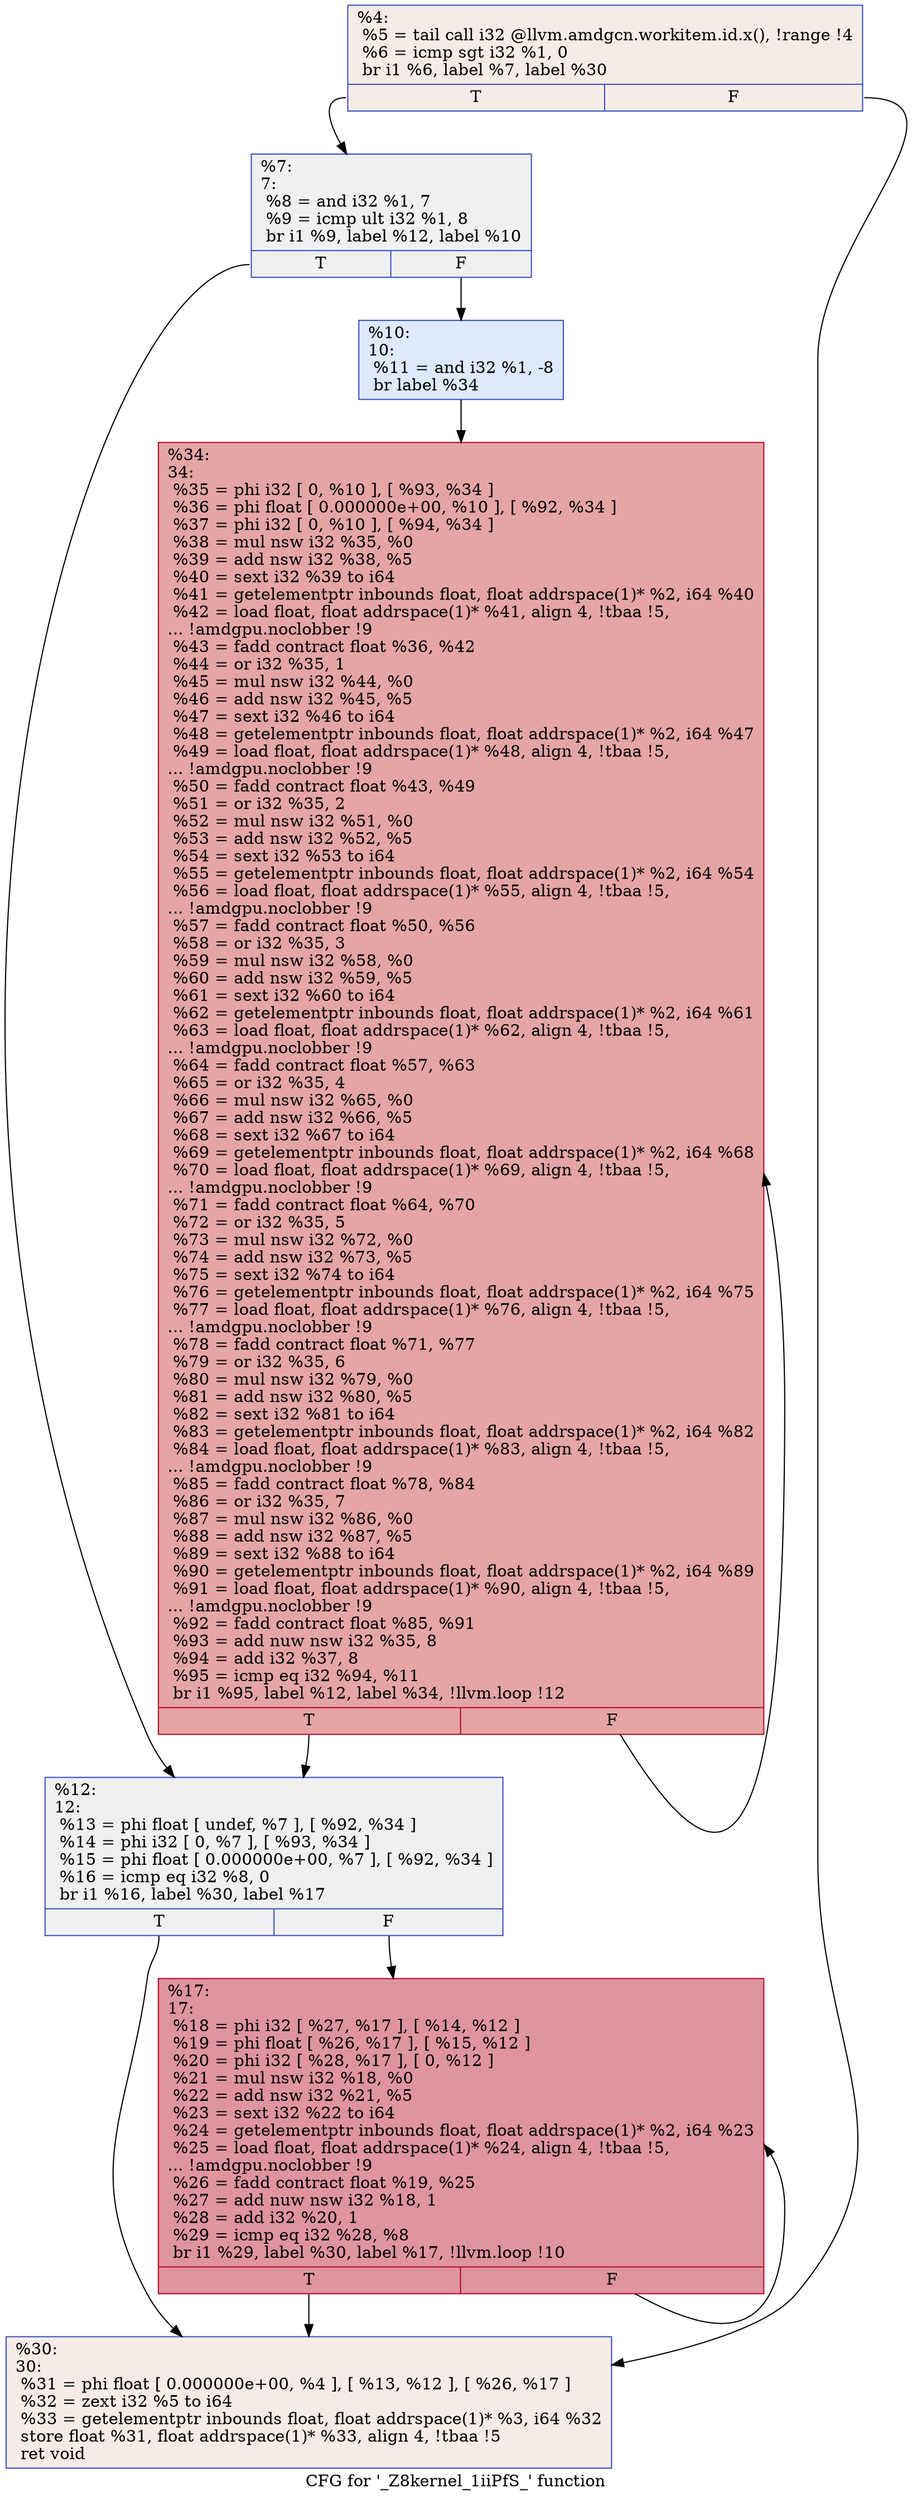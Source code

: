 digraph "CFG for '_Z8kernel_1iiPfS_' function" {
	label="CFG for '_Z8kernel_1iiPfS_' function";

	Node0x49a5c00 [shape=record,color="#3d50c3ff", style=filled, fillcolor="#ead5c970",label="{%4:\l  %5 = tail call i32 @llvm.amdgcn.workitem.id.x(), !range !4\l  %6 = icmp sgt i32 %1, 0\l  br i1 %6, label %7, label %30\l|{<s0>T|<s1>F}}"];
	Node0x49a5c00:s0 -> Node0x49a7050;
	Node0x49a5c00:s1 -> Node0x49a70e0;
	Node0x49a7050 [shape=record,color="#3d50c3ff", style=filled, fillcolor="#d9dce170",label="{%7:\l7:                                                \l  %8 = and i32 %1, 7\l  %9 = icmp ult i32 %1, 8\l  br i1 %9, label %12, label %10\l|{<s0>T|<s1>F}}"];
	Node0x49a7050:s0 -> Node0x49a5c50;
	Node0x49a7050:s1 -> Node0x49a7430;
	Node0x49a7430 [shape=record,color="#3d50c3ff", style=filled, fillcolor="#b5cdfa70",label="{%10:\l10:                                               \l  %11 = and i32 %1, -8\l  br label %34\l}"];
	Node0x49a7430 -> Node0x49a7630;
	Node0x49a5c50 [shape=record,color="#3d50c3ff", style=filled, fillcolor="#d9dce170",label="{%12:\l12:                                               \l  %13 = phi float [ undef, %7 ], [ %92, %34 ]\l  %14 = phi i32 [ 0, %7 ], [ %93, %34 ]\l  %15 = phi float [ 0.000000e+00, %7 ], [ %92, %34 ]\l  %16 = icmp eq i32 %8, 0\l  br i1 %16, label %30, label %17\l|{<s0>T|<s1>F}}"];
	Node0x49a5c50:s0 -> Node0x49a70e0;
	Node0x49a5c50:s1 -> Node0x49a72e0;
	Node0x49a72e0 [shape=record,color="#b70d28ff", style=filled, fillcolor="#b70d2870",label="{%17:\l17:                                               \l  %18 = phi i32 [ %27, %17 ], [ %14, %12 ]\l  %19 = phi float [ %26, %17 ], [ %15, %12 ]\l  %20 = phi i32 [ %28, %17 ], [ 0, %12 ]\l  %21 = mul nsw i32 %18, %0\l  %22 = add nsw i32 %21, %5\l  %23 = sext i32 %22 to i64\l  %24 = getelementptr inbounds float, float addrspace(1)* %2, i64 %23\l  %25 = load float, float addrspace(1)* %24, align 4, !tbaa !5,\l... !amdgpu.noclobber !9\l  %26 = fadd contract float %19, %25\l  %27 = add nuw nsw i32 %18, 1\l  %28 = add i32 %20, 1\l  %29 = icmp eq i32 %28, %8\l  br i1 %29, label %30, label %17, !llvm.loop !10\l|{<s0>T|<s1>F}}"];
	Node0x49a72e0:s0 -> Node0x49a70e0;
	Node0x49a72e0:s1 -> Node0x49a72e0;
	Node0x49a70e0 [shape=record,color="#3d50c3ff", style=filled, fillcolor="#ead5c970",label="{%30:\l30:                                               \l  %31 = phi float [ 0.000000e+00, %4 ], [ %13, %12 ], [ %26, %17 ]\l  %32 = zext i32 %5 to i64\l  %33 = getelementptr inbounds float, float addrspace(1)* %3, i64 %32\l  store float %31, float addrspace(1)* %33, align 4, !tbaa !5\l  ret void\l}"];
	Node0x49a7630 [shape=record,color="#b70d28ff", style=filled, fillcolor="#c5333470",label="{%34:\l34:                                               \l  %35 = phi i32 [ 0, %10 ], [ %93, %34 ]\l  %36 = phi float [ 0.000000e+00, %10 ], [ %92, %34 ]\l  %37 = phi i32 [ 0, %10 ], [ %94, %34 ]\l  %38 = mul nsw i32 %35, %0\l  %39 = add nsw i32 %38, %5\l  %40 = sext i32 %39 to i64\l  %41 = getelementptr inbounds float, float addrspace(1)* %2, i64 %40\l  %42 = load float, float addrspace(1)* %41, align 4, !tbaa !5,\l... !amdgpu.noclobber !9\l  %43 = fadd contract float %36, %42\l  %44 = or i32 %35, 1\l  %45 = mul nsw i32 %44, %0\l  %46 = add nsw i32 %45, %5\l  %47 = sext i32 %46 to i64\l  %48 = getelementptr inbounds float, float addrspace(1)* %2, i64 %47\l  %49 = load float, float addrspace(1)* %48, align 4, !tbaa !5,\l... !amdgpu.noclobber !9\l  %50 = fadd contract float %43, %49\l  %51 = or i32 %35, 2\l  %52 = mul nsw i32 %51, %0\l  %53 = add nsw i32 %52, %5\l  %54 = sext i32 %53 to i64\l  %55 = getelementptr inbounds float, float addrspace(1)* %2, i64 %54\l  %56 = load float, float addrspace(1)* %55, align 4, !tbaa !5,\l... !amdgpu.noclobber !9\l  %57 = fadd contract float %50, %56\l  %58 = or i32 %35, 3\l  %59 = mul nsw i32 %58, %0\l  %60 = add nsw i32 %59, %5\l  %61 = sext i32 %60 to i64\l  %62 = getelementptr inbounds float, float addrspace(1)* %2, i64 %61\l  %63 = load float, float addrspace(1)* %62, align 4, !tbaa !5,\l... !amdgpu.noclobber !9\l  %64 = fadd contract float %57, %63\l  %65 = or i32 %35, 4\l  %66 = mul nsw i32 %65, %0\l  %67 = add nsw i32 %66, %5\l  %68 = sext i32 %67 to i64\l  %69 = getelementptr inbounds float, float addrspace(1)* %2, i64 %68\l  %70 = load float, float addrspace(1)* %69, align 4, !tbaa !5,\l... !amdgpu.noclobber !9\l  %71 = fadd contract float %64, %70\l  %72 = or i32 %35, 5\l  %73 = mul nsw i32 %72, %0\l  %74 = add nsw i32 %73, %5\l  %75 = sext i32 %74 to i64\l  %76 = getelementptr inbounds float, float addrspace(1)* %2, i64 %75\l  %77 = load float, float addrspace(1)* %76, align 4, !tbaa !5,\l... !amdgpu.noclobber !9\l  %78 = fadd contract float %71, %77\l  %79 = or i32 %35, 6\l  %80 = mul nsw i32 %79, %0\l  %81 = add nsw i32 %80, %5\l  %82 = sext i32 %81 to i64\l  %83 = getelementptr inbounds float, float addrspace(1)* %2, i64 %82\l  %84 = load float, float addrspace(1)* %83, align 4, !tbaa !5,\l... !amdgpu.noclobber !9\l  %85 = fadd contract float %78, %84\l  %86 = or i32 %35, 7\l  %87 = mul nsw i32 %86, %0\l  %88 = add nsw i32 %87, %5\l  %89 = sext i32 %88 to i64\l  %90 = getelementptr inbounds float, float addrspace(1)* %2, i64 %89\l  %91 = load float, float addrspace(1)* %90, align 4, !tbaa !5,\l... !amdgpu.noclobber !9\l  %92 = fadd contract float %85, %91\l  %93 = add nuw nsw i32 %35, 8\l  %94 = add i32 %37, 8\l  %95 = icmp eq i32 %94, %11\l  br i1 %95, label %12, label %34, !llvm.loop !12\l|{<s0>T|<s1>F}}"];
	Node0x49a7630:s0 -> Node0x49a5c50;
	Node0x49a7630:s1 -> Node0x49a7630;
}

